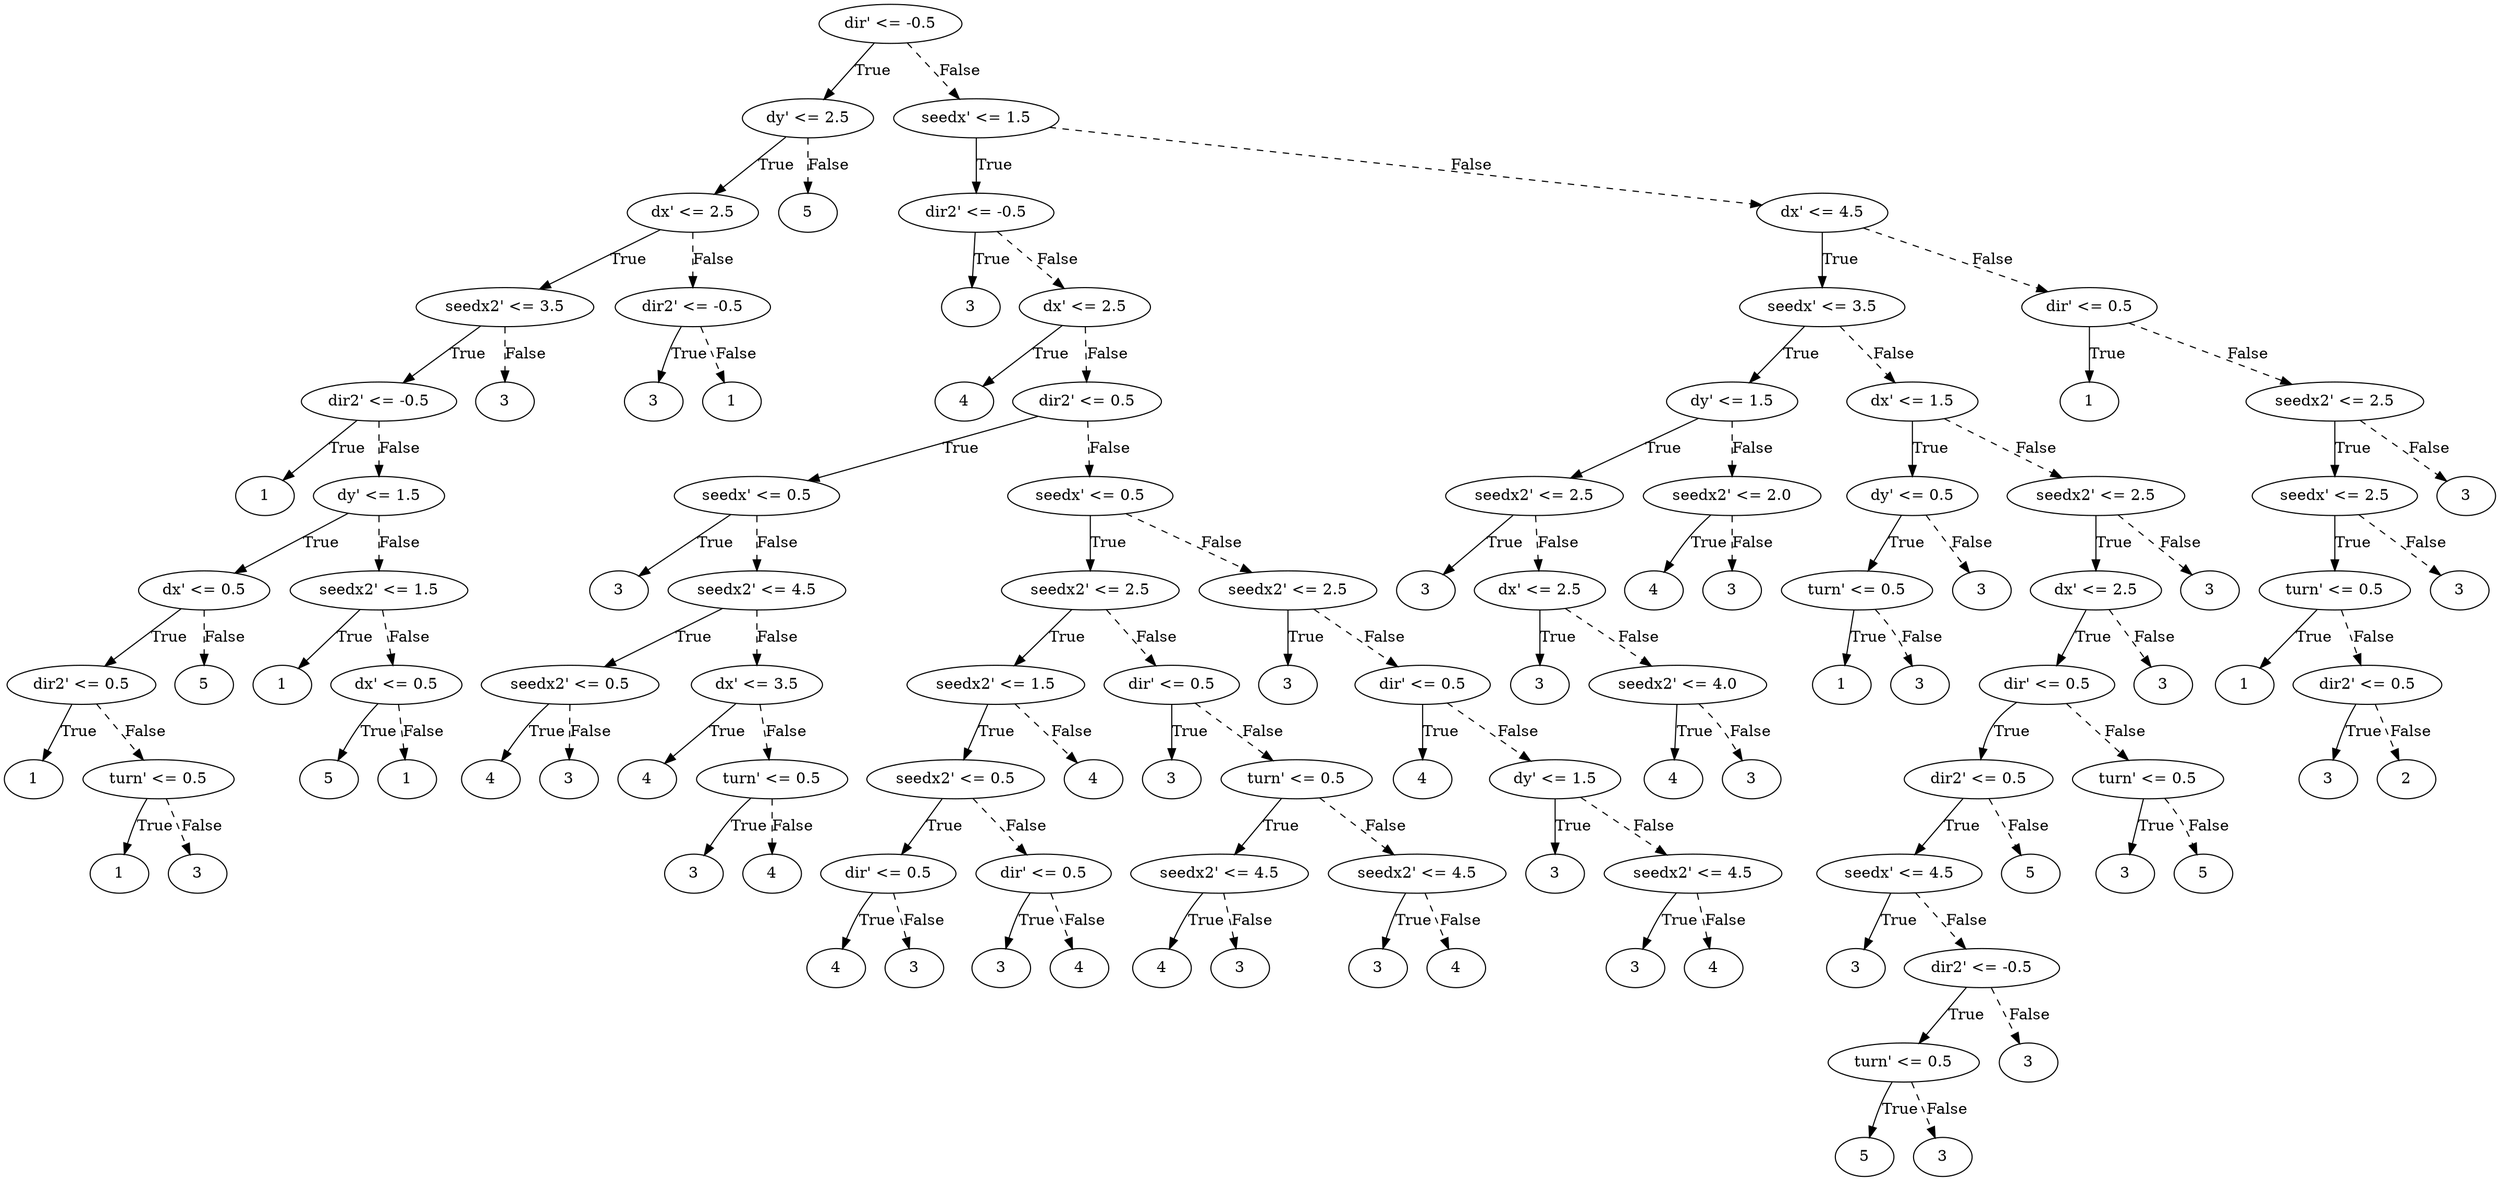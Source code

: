 digraph {
0 [label="dir' <= -0.5"];
1 [label="dy' <= 2.5"];
2 [label="dx' <= 2.5"];
3 [label="seedx2' <= 3.5"];
4 [label="dir2' <= -0.5"];
5 [label="1"];
4 -> 5 [label="True"];
6 [label="dy' <= 1.5"];
7 [label="dx' <= 0.5"];
8 [label="dir2' <= 0.5"];
9 [label="1"];
8 -> 9 [label="True"];
10 [label="turn' <= 0.5"];
11 [label="1"];
10 -> 11 [label="True"];
12 [label="3"];
10 -> 12 [style="dashed", label="False"];
8 -> 10 [style="dashed", label="False"];
7 -> 8 [label="True"];
13 [label="5"];
7 -> 13 [style="dashed", label="False"];
6 -> 7 [label="True"];
14 [label="seedx2' <= 1.5"];
15 [label="1"];
14 -> 15 [label="True"];
16 [label="dx' <= 0.5"];
17 [label="5"];
16 -> 17 [label="True"];
18 [label="1"];
16 -> 18 [style="dashed", label="False"];
14 -> 16 [style="dashed", label="False"];
6 -> 14 [style="dashed", label="False"];
4 -> 6 [style="dashed", label="False"];
3 -> 4 [label="True"];
19 [label="3"];
3 -> 19 [style="dashed", label="False"];
2 -> 3 [label="True"];
20 [label="dir2' <= -0.5"];
21 [label="3"];
20 -> 21 [label="True"];
22 [label="1"];
20 -> 22 [style="dashed", label="False"];
2 -> 20 [style="dashed", label="False"];
1 -> 2 [label="True"];
23 [label="5"];
1 -> 23 [style="dashed", label="False"];
0 -> 1 [label="True"];
24 [label="seedx' <= 1.5"];
25 [label="dir2' <= -0.5"];
26 [label="3"];
25 -> 26 [label="True"];
27 [label="dx' <= 2.5"];
28 [label="4"];
27 -> 28 [label="True"];
29 [label="dir2' <= 0.5"];
30 [label="seedx' <= 0.5"];
31 [label="3"];
30 -> 31 [label="True"];
32 [label="seedx2' <= 4.5"];
33 [label="seedx2' <= 0.5"];
34 [label="4"];
33 -> 34 [label="True"];
35 [label="3"];
33 -> 35 [style="dashed", label="False"];
32 -> 33 [label="True"];
36 [label="dx' <= 3.5"];
37 [label="4"];
36 -> 37 [label="True"];
38 [label="turn' <= 0.5"];
39 [label="3"];
38 -> 39 [label="True"];
40 [label="4"];
38 -> 40 [style="dashed", label="False"];
36 -> 38 [style="dashed", label="False"];
32 -> 36 [style="dashed", label="False"];
30 -> 32 [style="dashed", label="False"];
29 -> 30 [label="True"];
41 [label="seedx' <= 0.5"];
42 [label="seedx2' <= 2.5"];
43 [label="seedx2' <= 1.5"];
44 [label="seedx2' <= 0.5"];
45 [label="dir' <= 0.5"];
46 [label="4"];
45 -> 46 [label="True"];
47 [label="3"];
45 -> 47 [style="dashed", label="False"];
44 -> 45 [label="True"];
48 [label="dir' <= 0.5"];
49 [label="3"];
48 -> 49 [label="True"];
50 [label="4"];
48 -> 50 [style="dashed", label="False"];
44 -> 48 [style="dashed", label="False"];
43 -> 44 [label="True"];
51 [label="4"];
43 -> 51 [style="dashed", label="False"];
42 -> 43 [label="True"];
52 [label="dir' <= 0.5"];
53 [label="3"];
52 -> 53 [label="True"];
54 [label="turn' <= 0.5"];
55 [label="seedx2' <= 4.5"];
56 [label="4"];
55 -> 56 [label="True"];
57 [label="3"];
55 -> 57 [style="dashed", label="False"];
54 -> 55 [label="True"];
58 [label="seedx2' <= 4.5"];
59 [label="3"];
58 -> 59 [label="True"];
60 [label="4"];
58 -> 60 [style="dashed", label="False"];
54 -> 58 [style="dashed", label="False"];
52 -> 54 [style="dashed", label="False"];
42 -> 52 [style="dashed", label="False"];
41 -> 42 [label="True"];
61 [label="seedx2' <= 2.5"];
62 [label="3"];
61 -> 62 [label="True"];
63 [label="dir' <= 0.5"];
64 [label="4"];
63 -> 64 [label="True"];
65 [label="dy' <= 1.5"];
66 [label="3"];
65 -> 66 [label="True"];
67 [label="seedx2' <= 4.5"];
68 [label="3"];
67 -> 68 [label="True"];
69 [label="4"];
67 -> 69 [style="dashed", label="False"];
65 -> 67 [style="dashed", label="False"];
63 -> 65 [style="dashed", label="False"];
61 -> 63 [style="dashed", label="False"];
41 -> 61 [style="dashed", label="False"];
29 -> 41 [style="dashed", label="False"];
27 -> 29 [style="dashed", label="False"];
25 -> 27 [style="dashed", label="False"];
24 -> 25 [label="True"];
70 [label="dx' <= 4.5"];
71 [label="seedx' <= 3.5"];
72 [label="dy' <= 1.5"];
73 [label="seedx2' <= 2.5"];
74 [label="3"];
73 -> 74 [label="True"];
75 [label="dx' <= 2.5"];
76 [label="3"];
75 -> 76 [label="True"];
77 [label="seedx2' <= 4.0"];
78 [label="4"];
77 -> 78 [label="True"];
79 [label="3"];
77 -> 79 [style="dashed", label="False"];
75 -> 77 [style="dashed", label="False"];
73 -> 75 [style="dashed", label="False"];
72 -> 73 [label="True"];
80 [label="seedx2' <= 2.0"];
81 [label="4"];
80 -> 81 [label="True"];
82 [label="3"];
80 -> 82 [style="dashed", label="False"];
72 -> 80 [style="dashed", label="False"];
71 -> 72 [label="True"];
83 [label="dx' <= 1.5"];
84 [label="dy' <= 0.5"];
85 [label="turn' <= 0.5"];
86 [label="1"];
85 -> 86 [label="True"];
87 [label="3"];
85 -> 87 [style="dashed", label="False"];
84 -> 85 [label="True"];
88 [label="3"];
84 -> 88 [style="dashed", label="False"];
83 -> 84 [label="True"];
89 [label="seedx2' <= 2.5"];
90 [label="dx' <= 2.5"];
91 [label="dir' <= 0.5"];
92 [label="dir2' <= 0.5"];
93 [label="seedx' <= 4.5"];
94 [label="3"];
93 -> 94 [label="True"];
95 [label="dir2' <= -0.5"];
96 [label="turn' <= 0.5"];
97 [label="5"];
96 -> 97 [label="True"];
98 [label="3"];
96 -> 98 [style="dashed", label="False"];
95 -> 96 [label="True"];
99 [label="3"];
95 -> 99 [style="dashed", label="False"];
93 -> 95 [style="dashed", label="False"];
92 -> 93 [label="True"];
100 [label="5"];
92 -> 100 [style="dashed", label="False"];
91 -> 92 [label="True"];
101 [label="turn' <= 0.5"];
102 [label="3"];
101 -> 102 [label="True"];
103 [label="5"];
101 -> 103 [style="dashed", label="False"];
91 -> 101 [style="dashed", label="False"];
90 -> 91 [label="True"];
104 [label="3"];
90 -> 104 [style="dashed", label="False"];
89 -> 90 [label="True"];
105 [label="3"];
89 -> 105 [style="dashed", label="False"];
83 -> 89 [style="dashed", label="False"];
71 -> 83 [style="dashed", label="False"];
70 -> 71 [label="True"];
106 [label="dir' <= 0.5"];
107 [label="1"];
106 -> 107 [label="True"];
108 [label="seedx2' <= 2.5"];
109 [label="seedx' <= 2.5"];
110 [label="turn' <= 0.5"];
111 [label="1"];
110 -> 111 [label="True"];
112 [label="dir2' <= 0.5"];
113 [label="3"];
112 -> 113 [label="True"];
114 [label="2"];
112 -> 114 [style="dashed", label="False"];
110 -> 112 [style="dashed", label="False"];
109 -> 110 [label="True"];
115 [label="3"];
109 -> 115 [style="dashed", label="False"];
108 -> 109 [label="True"];
116 [label="3"];
108 -> 116 [style="dashed", label="False"];
106 -> 108 [style="dashed", label="False"];
70 -> 106 [style="dashed", label="False"];
24 -> 70 [style="dashed", label="False"];
0 -> 24 [style="dashed", label="False"];

}